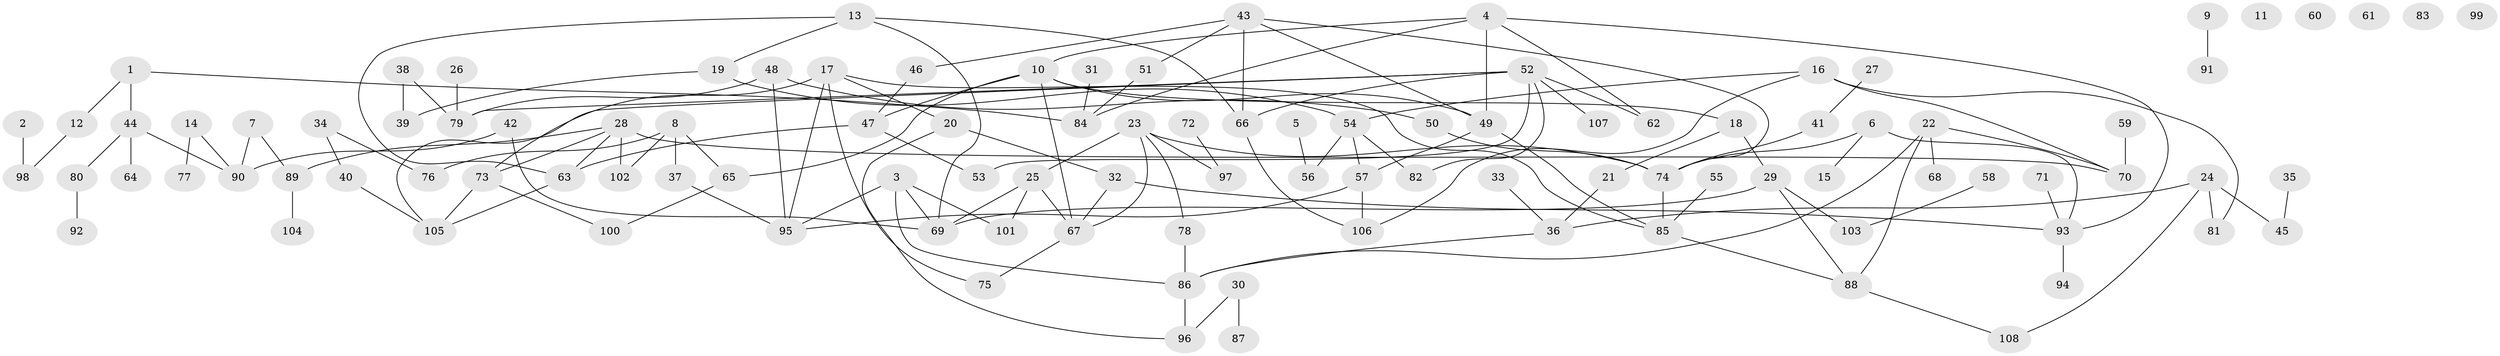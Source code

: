 // Generated by graph-tools (version 1.1) at 2025/12/03/09/25 04:12:59]
// undirected, 108 vertices, 144 edges
graph export_dot {
graph [start="1"]
  node [color=gray90,style=filled];
  1;
  2;
  3;
  4;
  5;
  6;
  7;
  8;
  9;
  10;
  11;
  12;
  13;
  14;
  15;
  16;
  17;
  18;
  19;
  20;
  21;
  22;
  23;
  24;
  25;
  26;
  27;
  28;
  29;
  30;
  31;
  32;
  33;
  34;
  35;
  36;
  37;
  38;
  39;
  40;
  41;
  42;
  43;
  44;
  45;
  46;
  47;
  48;
  49;
  50;
  51;
  52;
  53;
  54;
  55;
  56;
  57;
  58;
  59;
  60;
  61;
  62;
  63;
  64;
  65;
  66;
  67;
  68;
  69;
  70;
  71;
  72;
  73;
  74;
  75;
  76;
  77;
  78;
  79;
  80;
  81;
  82;
  83;
  84;
  85;
  86;
  87;
  88;
  89;
  90;
  91;
  92;
  93;
  94;
  95;
  96;
  97;
  98;
  99;
  100;
  101;
  102;
  103;
  104;
  105;
  106;
  107;
  108;
  1 -- 12;
  1 -- 44;
  1 -- 84;
  2 -- 98;
  3 -- 69;
  3 -- 86;
  3 -- 95;
  3 -- 101;
  4 -- 10;
  4 -- 49;
  4 -- 62;
  4 -- 84;
  4 -- 93;
  5 -- 56;
  6 -- 15;
  6 -- 74;
  6 -- 93;
  7 -- 89;
  7 -- 90;
  8 -- 37;
  8 -- 65;
  8 -- 76;
  8 -- 102;
  9 -- 91;
  10 -- 18;
  10 -- 47;
  10 -- 49;
  10 -- 65;
  10 -- 67;
  12 -- 98;
  13 -- 19;
  13 -- 63;
  13 -- 66;
  13 -- 69;
  14 -- 77;
  14 -- 90;
  16 -- 54;
  16 -- 70;
  16 -- 81;
  16 -- 106;
  17 -- 20;
  17 -- 73;
  17 -- 75;
  17 -- 85;
  17 -- 95;
  18 -- 21;
  18 -- 29;
  19 -- 39;
  19 -- 54;
  20 -- 32;
  20 -- 96;
  21 -- 36;
  22 -- 68;
  22 -- 70;
  22 -- 86;
  22 -- 88;
  23 -- 25;
  23 -- 67;
  23 -- 74;
  23 -- 78;
  23 -- 97;
  24 -- 36;
  24 -- 45;
  24 -- 81;
  24 -- 108;
  25 -- 67;
  25 -- 69;
  25 -- 101;
  26 -- 79;
  27 -- 41;
  28 -- 63;
  28 -- 70;
  28 -- 73;
  28 -- 89;
  28 -- 102;
  29 -- 69;
  29 -- 88;
  29 -- 103;
  30 -- 87;
  30 -- 96;
  31 -- 84;
  32 -- 67;
  32 -- 93;
  33 -- 36;
  34 -- 40;
  34 -- 76;
  35 -- 45;
  36 -- 86;
  37 -- 95;
  38 -- 39;
  38 -- 79;
  40 -- 105;
  41 -- 74;
  42 -- 69;
  42 -- 90;
  43 -- 46;
  43 -- 49;
  43 -- 51;
  43 -- 66;
  43 -- 74;
  44 -- 64;
  44 -- 80;
  44 -- 90;
  46 -- 47;
  47 -- 53;
  47 -- 63;
  48 -- 50;
  48 -- 79;
  48 -- 95;
  49 -- 57;
  49 -- 85;
  50 -- 74;
  51 -- 84;
  52 -- 53;
  52 -- 62;
  52 -- 66;
  52 -- 79;
  52 -- 82;
  52 -- 105;
  52 -- 107;
  54 -- 56;
  54 -- 57;
  54 -- 82;
  55 -- 85;
  57 -- 95;
  57 -- 106;
  58 -- 103;
  59 -- 70;
  63 -- 105;
  65 -- 100;
  66 -- 106;
  67 -- 75;
  71 -- 93;
  72 -- 97;
  73 -- 100;
  73 -- 105;
  74 -- 85;
  78 -- 86;
  80 -- 92;
  85 -- 88;
  86 -- 96;
  88 -- 108;
  89 -- 104;
  93 -- 94;
}
